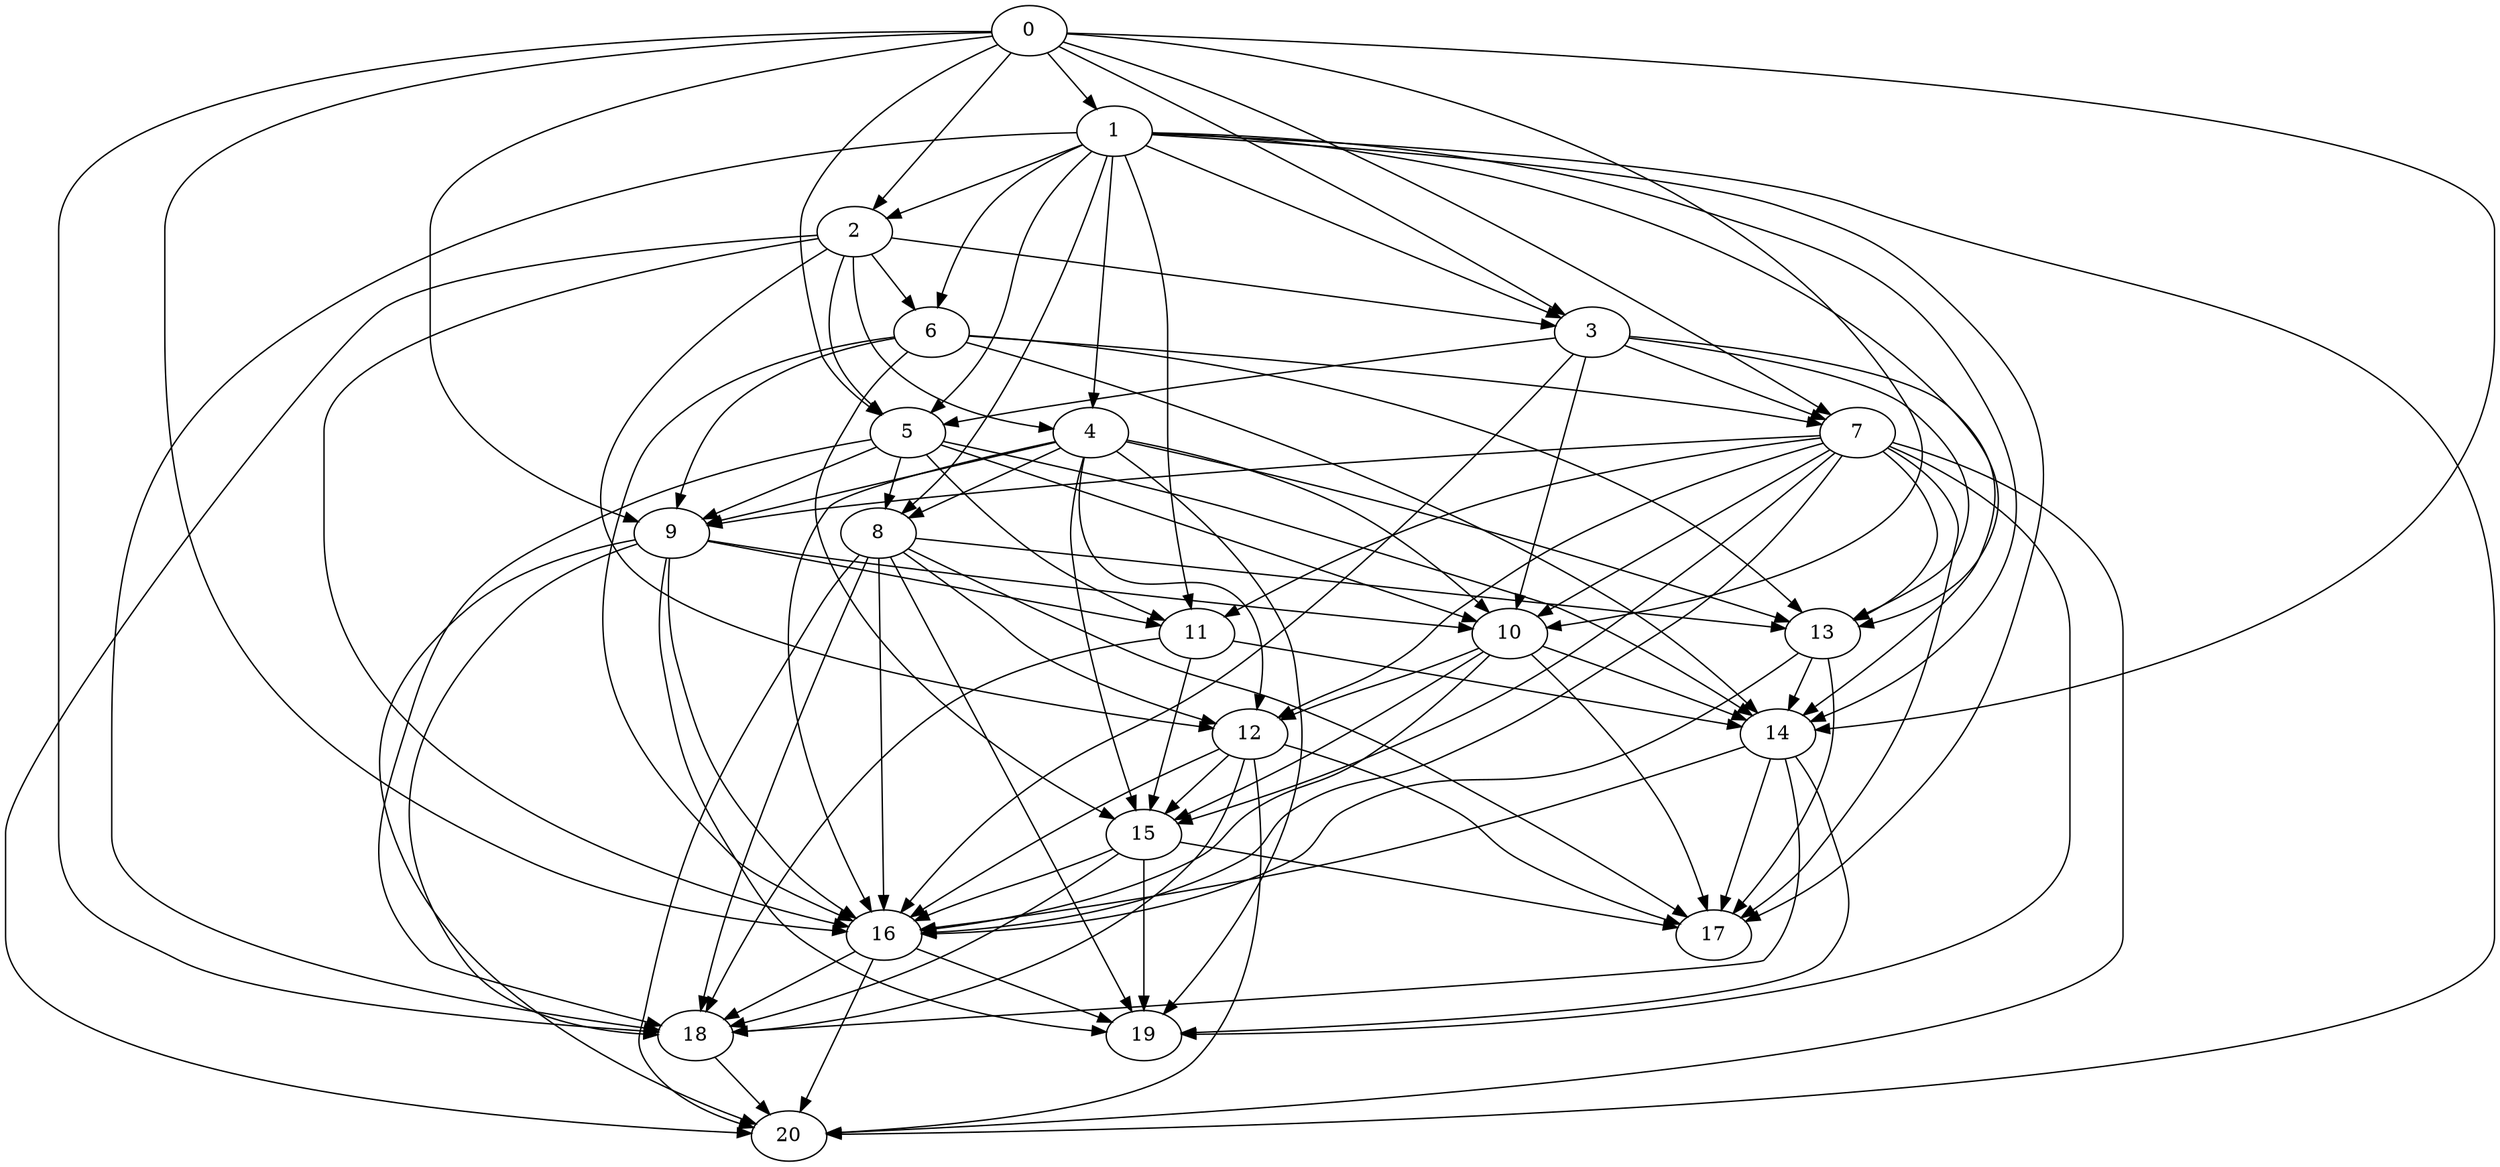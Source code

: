digraph "Random_Nodes_21_Density_5.05_CCR_10.07_WeightType_Random_Homogeneous-6" {
0 [Weight=3];
1 [Weight=10];
2 [Weight=5];
6 [Weight=4];
3 [Weight=5];
7 [Weight=6];
5 [Weight=7];
4 [Weight=4];
9 [Weight=10];
8 [Weight=9];
10 [Weight=7];
13 [Weight=4];
12 [Weight=8];
11 [Weight=2];
14 [Weight=9];
15 [Weight=6];
16 [Weight=5];
18 [Weight=7];
17 [Weight=5];
19 [Weight=4];
20 [Weight=2];
4 -> 8 [Weight=17];
0 -> 10 [Weight=4];
7 -> 12 [Weight=11];
13 -> 16 [Weight=19];
4 -> 12 [Weight=13];
10 -> 17 [Weight=17];
1 -> 8 [Weight=4];
1 -> 13 [Weight=15];
8 -> 16 [Weight=17];
1 -> 3 [Weight=17];
4 -> 9 [Weight=13];
6 -> 9 [Weight=4];
7 -> 10 [Weight=11];
1 -> 6 [Weight=15];
14 -> 16 [Weight=15];
3 -> 13 [Weight=8];
7 -> 15 [Weight=13];
1 -> 20 [Weight=8];
1 -> 17 [Weight=11];
9 -> 19 [Weight=13];
5 -> 14 [Weight=13];
6 -> 16 [Weight=11];
4 -> 19 [Weight=8];
2 -> 5 [Weight=13];
3 -> 16 [Weight=9];
8 -> 20 [Weight=13];
8 -> 17 [Weight=13];
1 -> 14 [Weight=19];
12 -> 18 [Weight=13];
18 -> 20 [Weight=19];
11 -> 15 [Weight=8];
8 -> 18 [Weight=8];
4 -> 15 [Weight=13];
10 -> 15 [Weight=8];
9 -> 11 [Weight=6];
7 -> 20 [Weight=6];
9 -> 10 [Weight=15];
5 -> 11 [Weight=17];
6 -> 7 [Weight=11];
8 -> 13 [Weight=6];
10 -> 14 [Weight=4];
11 -> 14 [Weight=6];
12 -> 17 [Weight=17];
14 -> 18 [Weight=8];
7 -> 16 [Weight=9];
5 -> 18 [Weight=6];
13 -> 17 [Weight=9];
0 -> 14 [Weight=8];
12 -> 15 [Weight=11];
9 -> 20 [Weight=13];
2 -> 3 [Weight=17];
7 -> 17 [Weight=15];
10 -> 16 [Weight=11];
13 -> 14 [Weight=6];
10 -> 12 [Weight=9];
2 -> 6 [Weight=17];
0 -> 1 [Weight=15];
0 -> 5 [Weight=6];
3 -> 14 [Weight=17];
0 -> 7 [Weight=17];
5 -> 9 [Weight=11];
2 -> 4 [Weight=9];
6 -> 15 [Weight=9];
0 -> 18 [Weight=8];
7 -> 19 [Weight=11];
15 -> 19 [Weight=19];
8 -> 19 [Weight=4];
7 -> 13 [Weight=15];
0 -> 16 [Weight=8];
12 -> 20 [Weight=19];
15 -> 16 [Weight=8];
7 -> 11 [Weight=15];
15 -> 18 [Weight=19];
7 -> 9 [Weight=15];
12 -> 16 [Weight=17];
1 -> 4 [Weight=9];
14 -> 19 [Weight=6];
0 -> 9 [Weight=8];
4 -> 16 [Weight=15];
16 -> 19 [Weight=4];
0 -> 2 [Weight=6];
14 -> 17 [Weight=17];
16 -> 18 [Weight=8];
1 -> 18 [Weight=17];
9 -> 18 [Weight=4];
2 -> 16 [Weight=15];
3 -> 7 [Weight=9];
16 -> 20 [Weight=17];
2 -> 20 [Weight=15];
15 -> 17 [Weight=17];
1 -> 11 [Weight=6];
3 -> 10 [Weight=19];
4 -> 13 [Weight=13];
6 -> 14 [Weight=9];
4 -> 10 [Weight=15];
11 -> 18 [Weight=4];
0 -> 3 [Weight=6];
9 -> 16 [Weight=8];
3 -> 5 [Weight=11];
2 -> 12 [Weight=11];
8 -> 12 [Weight=4];
5 -> 8 [Weight=19];
1 -> 5 [Weight=11];
6 -> 13 [Weight=19];
1 -> 2 [Weight=6];
5 -> 10 [Weight=19];
}
